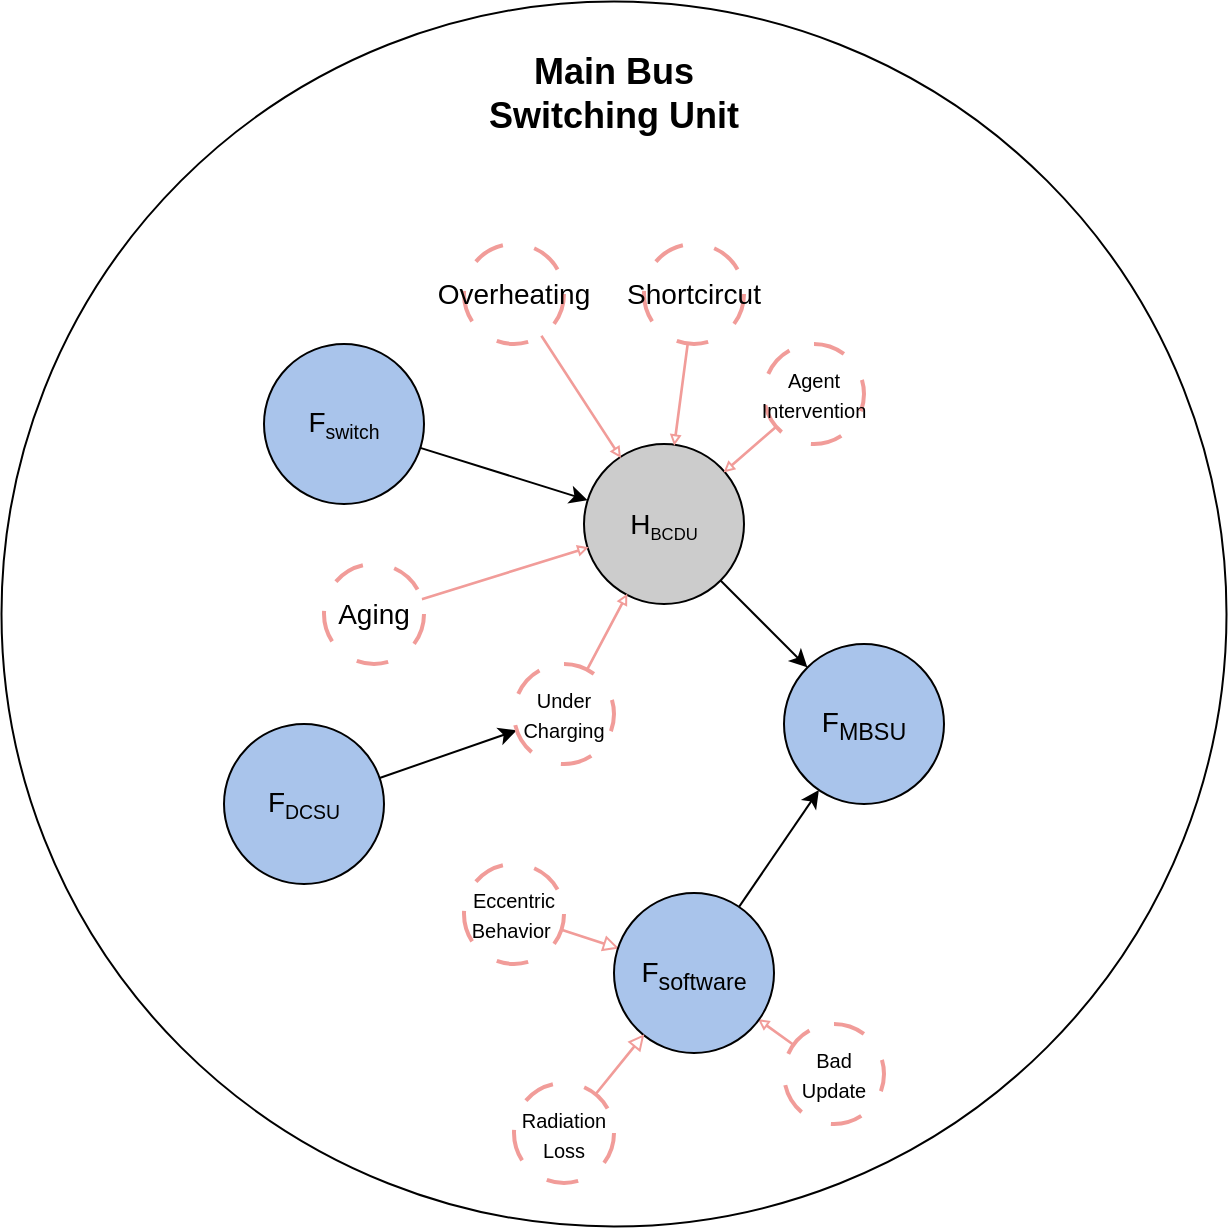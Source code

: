 <mxfile version="22.0.8" type="google">
  <diagram name="Page-1" id="W-8oPVq9IJH2rmb56fxM">
    <mxGraphModel grid="1" page="1" gridSize="10" guides="1" tooltips="1" connect="1" arrows="1" fold="1" pageScale="1" pageWidth="850" pageHeight="1100" math="0" shadow="0">
      <root>
        <mxCell id="0" />
        <mxCell id="1" parent="0" />
        <mxCell id="msoCLzQvdEy0_0YQdqC6-32" value="" style="ellipse;whiteSpace=wrap;html=1;aspect=fixed;" vertex="1" parent="1">
          <mxGeometry x="88.75" y="18.75" width="612.5" height="612.5" as="geometry" />
        </mxCell>
        <mxCell id="msoCLzQvdEy0_0YQdqC6-33" value="&lt;span style=&quot;font-size: 14px;&quot;&gt;F&lt;/span&gt;&lt;span style=&quot;font-size: 11.667px;&quot;&gt;&lt;sub&gt;DCSU&lt;/sub&gt;&lt;/span&gt;" style="ellipse;whiteSpace=wrap;html=1;aspect=fixed;fillColor=#A9C4EB;" vertex="1" parent="1">
          <mxGeometry x="200" y="380" width="80" height="80" as="geometry" />
        </mxCell>
        <mxCell id="msoCLzQvdEy0_0YQdqC6-34" value="&lt;font style=&quot;font-size: 14px;&quot;&gt;Overheating&lt;/font&gt;" style="ellipse;whiteSpace=wrap;html=1;aspect=fixed;fillColor=#FFFFFF;strokeColor=#F19C99;strokeWidth=2;dashed=1;dashPattern=8 8;" vertex="1" parent="1">
          <mxGeometry x="320" y="140" width="50" height="50" as="geometry" />
        </mxCell>
        <mxCell id="msoCLzQvdEy0_0YQdqC6-35" value="&lt;font style=&quot;font-size: 14px;&quot;&gt;H&lt;/font&gt;&lt;font size=&quot;1&quot; style=&quot;&quot;&gt;&lt;sub&gt;BCDU&lt;/sub&gt;&lt;/font&gt;" style="ellipse;whiteSpace=wrap;html=1;aspect=fixed;fillColor=#CCCCCC;" vertex="1" parent="1">
          <mxGeometry x="380" y="240" width="80" height="80" as="geometry" />
        </mxCell>
        <mxCell id="msoCLzQvdEy0_0YQdqC6-36" value="" style="shape=flexArrow;endArrow=classic;html=1;rounded=0;width=0.323;endSize=1.065;endWidth=2.981;strokeColor=#F19C99;" edge="1" parent="1" source="msoCLzQvdEy0_0YQdqC6-34" target="msoCLzQvdEy0_0YQdqC6-35">
          <mxGeometry width="50" height="50" relative="1" as="geometry">
            <mxPoint x="1035.003" y="259.641" as="sourcePoint" />
            <mxPoint x="1081" y="253" as="targetPoint" />
          </mxGeometry>
        </mxCell>
        <mxCell id="msoCLzQvdEy0_0YQdqC6-37" value="" style="shape=flexArrow;endArrow=classic;html=1;rounded=0;width=0.323;endSize=1.065;endWidth=2.981;strokeColor=#F19C99;" edge="1" parent="1" source="msoCLzQvdEy0_0YQdqC6-42" target="msoCLzQvdEy0_0YQdqC6-35">
          <mxGeometry width="50" height="50" relative="1" as="geometry">
            <mxPoint x="470" y="320" as="sourcePoint" />
            <mxPoint x="530" y="230" as="targetPoint" />
          </mxGeometry>
        </mxCell>
        <mxCell id="msoCLzQvdEy0_0YQdqC6-38" value="&lt;font style=&quot;font-size: 14px;&quot;&gt;Shortcircut&lt;/font&gt;" style="ellipse;whiteSpace=wrap;html=1;aspect=fixed;fillColor=#FFFFFF;strokeColor=#F19C99;strokeWidth=2;dashed=1;dashPattern=8 8;" vertex="1" parent="1">
          <mxGeometry x="410" y="140" width="50" height="50" as="geometry" />
        </mxCell>
        <mxCell id="msoCLzQvdEy0_0YQdqC6-39" value="" style="shape=flexArrow;endArrow=classic;html=1;rounded=0;width=0.323;endSize=1.065;endWidth=2.981;strokeColor=#F19C99;" edge="1" parent="1" source="msoCLzQvdEy0_0YQdqC6-38" target="msoCLzQvdEy0_0YQdqC6-35">
          <mxGeometry width="50" height="50" relative="1" as="geometry">
            <mxPoint x="1167" y="174" as="sourcePoint" />
            <mxPoint x="1142" y="214" as="targetPoint" />
          </mxGeometry>
        </mxCell>
        <mxCell id="msoCLzQvdEy0_0YQdqC6-40" value="&lt;font style=&quot;font-size: 10px;&quot;&gt;Agent Intervention&lt;/font&gt;" style="ellipse;whiteSpace=wrap;html=1;aspect=fixed;fillColor=#FFFFFF;strokeColor=#F19C99;strokeWidth=2;dashed=1;dashPattern=8 8;direction=north;" vertex="1" parent="1">
          <mxGeometry x="470" y="190" width="50" height="50" as="geometry" />
        </mxCell>
        <mxCell id="msoCLzQvdEy0_0YQdqC6-41" value="" style="shape=flexArrow;endArrow=classic;html=1;rounded=0;width=0.323;endSize=1.065;endWidth=2.981;strokeColor=#F19C99;" edge="1" parent="1" source="msoCLzQvdEy0_0YQdqC6-40" target="msoCLzQvdEy0_0YQdqC6-35">
          <mxGeometry width="50" height="50" relative="1" as="geometry">
            <mxPoint x="469" y="324" as="sourcePoint" />
            <mxPoint x="504" y="295" as="targetPoint" />
          </mxGeometry>
        </mxCell>
        <mxCell id="msoCLzQvdEy0_0YQdqC6-42" value="&lt;font style=&quot;font-size: 14px;&quot;&gt;Aging&lt;/font&gt;" style="ellipse;whiteSpace=wrap;html=1;aspect=fixed;fillColor=#FFFFFF;strokeColor=#F19C99;strokeWidth=2;dashed=1;dashPattern=8 8;" vertex="1" parent="1">
          <mxGeometry x="250" y="300" width="50" height="50" as="geometry" />
        </mxCell>
        <mxCell id="msoCLzQvdEy0_0YQdqC6-43" value="" style="endArrow=classic;html=1;rounded=0;" edge="1" parent="1" source="msoCLzQvdEy0_0YQdqC6-33" target="msoCLzQvdEy0_0YQdqC6-44">
          <mxGeometry width="50" height="50" relative="1" as="geometry">
            <mxPoint x="304" y="409" as="sourcePoint" />
            <mxPoint x="460" y="350" as="targetPoint" />
          </mxGeometry>
        </mxCell>
        <mxCell id="msoCLzQvdEy0_0YQdqC6-44" value="&lt;font style=&quot;font-size: 10px;&quot;&gt;Under Charging&lt;/font&gt;" style="ellipse;whiteSpace=wrap;html=1;aspect=fixed;fillColor=#FFFFFF;strokeColor=#F19C99;strokeWidth=2;dashed=1;dashPattern=8 8;direction=north;" vertex="1" parent="1">
          <mxGeometry x="345" y="350" width="50" height="50" as="geometry" />
        </mxCell>
        <mxCell id="msoCLzQvdEy0_0YQdqC6-45" value="" style="shape=flexArrow;endArrow=classic;html=1;rounded=0;width=0.323;endSize=1.065;endWidth=2.981;strokeColor=#F19C99;" edge="1" parent="1" source="msoCLzQvdEy0_0YQdqC6-44" target="msoCLzQvdEy0_0YQdqC6-35">
          <mxGeometry width="50" height="50" relative="1" as="geometry">
            <mxPoint x="1010" y="306" as="sourcePoint" />
            <mxPoint x="1070" y="308" as="targetPoint" />
          </mxGeometry>
        </mxCell>
        <mxCell id="msoCLzQvdEy0_0YQdqC6-46" value="" style="endArrow=classic;html=1;rounded=0;" edge="1" parent="1" source="msoCLzQvdEy0_0YQdqC6-35" target="msoCLzQvdEy0_0YQdqC6-47">
          <mxGeometry width="50" height="50" relative="1" as="geometry">
            <mxPoint x="460" y="370" as="sourcePoint" />
            <mxPoint x="506" y="376" as="targetPoint" />
          </mxGeometry>
        </mxCell>
        <mxCell id="msoCLzQvdEy0_0YQdqC6-47" value="&lt;span style=&quot;font-size: 14px;&quot;&gt;F&lt;sub&gt;MBSU&lt;/sub&gt;&lt;/span&gt;" style="ellipse;whiteSpace=wrap;html=1;aspect=fixed;fillColor=#A9C4EB;" vertex="1" parent="1">
          <mxGeometry x="480" y="340" width="80" height="80" as="geometry" />
        </mxCell>
        <mxCell id="msoCLzQvdEy0_0YQdqC6-48" value="&lt;font size=&quot;1&quot;&gt;Eccentric Behavior&amp;nbsp;&lt;/font&gt;" style="ellipse;whiteSpace=wrap;html=1;aspect=fixed;fillColor=#FFFFFF;strokeColor=#F19C99;strokeWidth=2;dashed=1;dashPattern=8 8;" vertex="1" parent="1">
          <mxGeometry x="320" y="450" width="50" height="50" as="geometry" />
        </mxCell>
        <mxCell id="msoCLzQvdEy0_0YQdqC6-49" value="" style="shape=flexArrow;endArrow=classic;html=1;rounded=0;width=0.323;endSize=1.065;endWidth=2.981;strokeColor=#F19C99;" edge="1" parent="1" source="msoCLzQvdEy0_0YQdqC6-54" target="msoCLzQvdEy0_0YQdqC6-51">
          <mxGeometry width="50" height="50" relative="1" as="geometry">
            <mxPoint x="340" y="593.5" as="sourcePoint" />
            <mxPoint x="206" y="316.5" as="targetPoint" />
          </mxGeometry>
        </mxCell>
        <mxCell id="msoCLzQvdEy0_0YQdqC6-50" value="" style="shape=flexArrow;endArrow=classic;html=1;rounded=0;width=0.323;endSize=1.88;endWidth=5.342;strokeColor=#F19C99;" edge="1" parent="1" source="msoCLzQvdEy0_0YQdqC6-48" target="msoCLzQvdEy0_0YQdqC6-51">
          <mxGeometry width="50" height="50" relative="1" as="geometry">
            <mxPoint x="-11" y="363.5" as="sourcePoint" />
            <mxPoint x="243" y="337.5" as="targetPoint" />
          </mxGeometry>
        </mxCell>
        <mxCell id="msoCLzQvdEy0_0YQdqC6-51" value="&lt;span style=&quot;font-size: 14px;&quot;&gt;F&lt;sub&gt;software&lt;/sub&gt;&lt;/span&gt;" style="ellipse;whiteSpace=wrap;html=1;aspect=fixed;fillColor=#A9C4EB;" vertex="1" parent="1">
          <mxGeometry x="395" y="464.5" width="80" height="80" as="geometry" />
        </mxCell>
        <mxCell id="msoCLzQvdEy0_0YQdqC6-52" value="&lt;font size=&quot;1&quot;&gt;Radiation Loss&lt;/font&gt;" style="ellipse;whiteSpace=wrap;html=1;aspect=fixed;fillColor=#FFFFFF;strokeColor=#F19C99;strokeWidth=2;dashed=1;dashPattern=8 8;" vertex="1" parent="1">
          <mxGeometry x="345" y="559.5" width="50" height="50" as="geometry" />
        </mxCell>
        <mxCell id="msoCLzQvdEy0_0YQdqC6-53" value="" style="shape=flexArrow;endArrow=classic;html=1;rounded=0;width=0.323;endSize=1.88;endWidth=5.342;strokeColor=#F19C99;" edge="1" parent="1" source="msoCLzQvdEy0_0YQdqC6-52" target="msoCLzQvdEy0_0YQdqC6-51">
          <mxGeometry width="50" height="50" relative="1" as="geometry">
            <mxPoint x="432" y="603.5" as="sourcePoint" />
            <mxPoint x="413" y="573.5" as="targetPoint" />
          </mxGeometry>
        </mxCell>
        <mxCell id="msoCLzQvdEy0_0YQdqC6-54" value="&lt;font style=&quot;font-size: 10px;&quot;&gt;Bad Update&lt;/font&gt;" style="ellipse;whiteSpace=wrap;html=1;aspect=fixed;fillColor=#FFFFFF;strokeColor=#F19C99;strokeWidth=2;dashed=1;dashPattern=8 8;direction=north;" vertex="1" parent="1">
          <mxGeometry x="480" y="530" width="50" height="50" as="geometry" />
        </mxCell>
        <mxCell id="msoCLzQvdEy0_0YQdqC6-55" value="" style="endArrow=classic;html=1;rounded=0;" edge="1" parent="1" source="msoCLzQvdEy0_0YQdqC6-51" target="msoCLzQvdEy0_0YQdqC6-47">
          <mxGeometry width="50" height="50" relative="1" as="geometry">
            <mxPoint x="510" y="510" as="sourcePoint" />
            <mxPoint x="560" y="460" as="targetPoint" />
          </mxGeometry>
        </mxCell>
        <mxCell id="msoCLzQvdEy0_0YQdqC6-56" value="&lt;span style=&quot;font-size: 14px;&quot;&gt;F&lt;/span&gt;&lt;span style=&quot;font-size: 11.667px;&quot;&gt;&lt;sub&gt;switch&lt;/sub&gt;&lt;/span&gt;" style="ellipse;whiteSpace=wrap;html=1;aspect=fixed;fillColor=#A9C4EB;" vertex="1" parent="1">
          <mxGeometry x="220" y="190" width="80" height="80" as="geometry" />
        </mxCell>
        <mxCell id="msoCLzQvdEy0_0YQdqC6-57" value="" style="endArrow=classic;html=1;rounded=0;" edge="1" parent="1" source="msoCLzQvdEy0_0YQdqC6-56" target="msoCLzQvdEy0_0YQdqC6-35">
          <mxGeometry width="50" height="50" relative="1" as="geometry">
            <mxPoint x="330" y="280" as="sourcePoint" />
            <mxPoint x="380" y="230" as="targetPoint" />
          </mxGeometry>
        </mxCell>
        <mxCell id="msoCLzQvdEy0_0YQdqC6-59" value="&lt;b&gt;&lt;font style=&quot;font-size: 18px;&quot;&gt;Main Bus Switching Unit&lt;/font&gt;&lt;/b&gt;" style="text;html=1;strokeColor=none;fillColor=none;align=center;verticalAlign=middle;whiteSpace=wrap;rounded=0;" vertex="1" parent="1">
          <mxGeometry x="320" y="50" width="150" height="30" as="geometry" />
        </mxCell>
      </root>
    </mxGraphModel>
  </diagram>
</mxfile>

